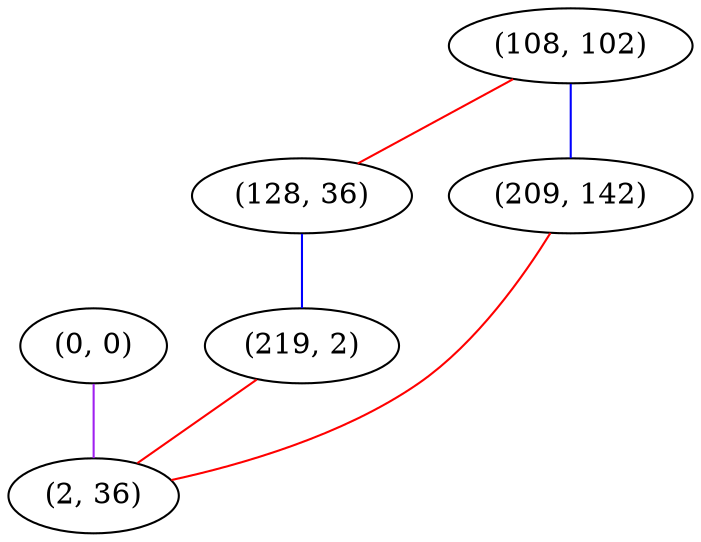 graph "" {
"(0, 0)";
"(108, 102)";
"(128, 36)";
"(219, 2)";
"(209, 142)";
"(2, 36)";
"(0, 0)" -- "(2, 36)"  [color=purple, key=0, weight=4];
"(108, 102)" -- "(209, 142)"  [color=blue, key=0, weight=3];
"(108, 102)" -- "(128, 36)"  [color=red, key=0, weight=1];
"(128, 36)" -- "(219, 2)"  [color=blue, key=0, weight=3];
"(219, 2)" -- "(2, 36)"  [color=red, key=0, weight=1];
"(209, 142)" -- "(2, 36)"  [color=red, key=0, weight=1];
}
